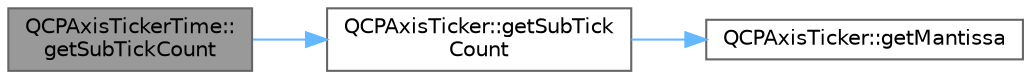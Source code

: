 digraph "QCPAxisTickerTime::getSubTickCount"
{
 // LATEX_PDF_SIZE
  bgcolor="transparent";
  edge [fontname=Helvetica,fontsize=10,labelfontname=Helvetica,labelfontsize=10];
  node [fontname=Helvetica,fontsize=10,shape=box,height=0.2,width=0.4];
  rankdir="LR";
  Node1 [label="QCPAxisTickerTime::\lgetSubTickCount",height=0.2,width=0.4,color="gray40", fillcolor="grey60", style="filled", fontcolor="black",tooltip=" "];
  Node1 -> Node2 [color="steelblue1",style="solid"];
  Node2 [label="QCPAxisTicker::getSubTick\lCount",height=0.2,width=0.4,color="grey40", fillcolor="white", style="filled",URL="$class_q_c_p_axis_ticker.html#a4ccc403ced7a1457ce6ba293509933c8",tooltip=" "];
  Node2 -> Node3 [color="steelblue1",style="solid"];
  Node3 [label="QCPAxisTicker::getMantissa",height=0.2,width=0.4,color="grey40", fillcolor="white", style="filled",URL="$class_q_c_p_axis_ticker.html#a2f1e223bafbf2cec7c3ba8b08d5c77e8",tooltip=" "];
}
